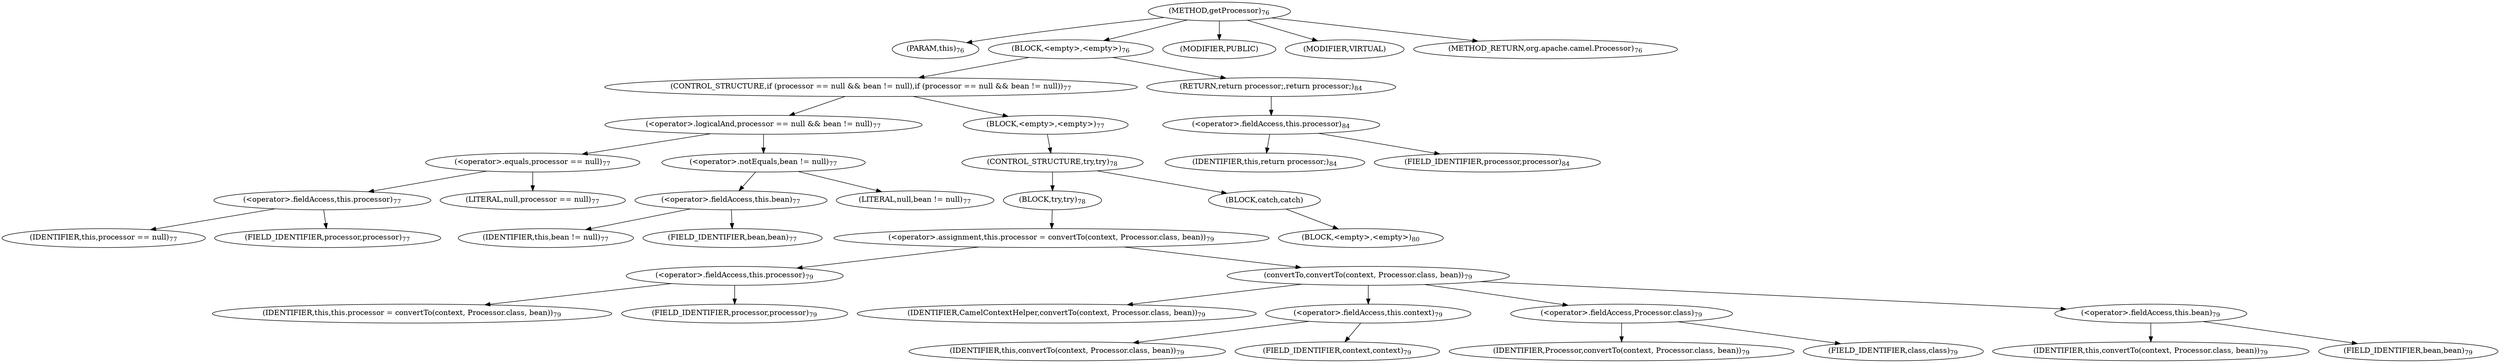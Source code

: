 digraph "getProcessor" {  
"189" [label = <(METHOD,getProcessor)<SUB>76</SUB>> ]
"190" [label = <(PARAM,this)<SUB>76</SUB>> ]
"191" [label = <(BLOCK,&lt;empty&gt;,&lt;empty&gt;)<SUB>76</SUB>> ]
"192" [label = <(CONTROL_STRUCTURE,if (processor == null &amp;&amp; bean != null),if (processor == null &amp;&amp; bean != null))<SUB>77</SUB>> ]
"193" [label = <(&lt;operator&gt;.logicalAnd,processor == null &amp;&amp; bean != null)<SUB>77</SUB>> ]
"194" [label = <(&lt;operator&gt;.equals,processor == null)<SUB>77</SUB>> ]
"195" [label = <(&lt;operator&gt;.fieldAccess,this.processor)<SUB>77</SUB>> ]
"196" [label = <(IDENTIFIER,this,processor == null)<SUB>77</SUB>> ]
"197" [label = <(FIELD_IDENTIFIER,processor,processor)<SUB>77</SUB>> ]
"198" [label = <(LITERAL,null,processor == null)<SUB>77</SUB>> ]
"199" [label = <(&lt;operator&gt;.notEquals,bean != null)<SUB>77</SUB>> ]
"200" [label = <(&lt;operator&gt;.fieldAccess,this.bean)<SUB>77</SUB>> ]
"201" [label = <(IDENTIFIER,this,bean != null)<SUB>77</SUB>> ]
"202" [label = <(FIELD_IDENTIFIER,bean,bean)<SUB>77</SUB>> ]
"203" [label = <(LITERAL,null,bean != null)<SUB>77</SUB>> ]
"204" [label = <(BLOCK,&lt;empty&gt;,&lt;empty&gt;)<SUB>77</SUB>> ]
"205" [label = <(CONTROL_STRUCTURE,try,try)<SUB>78</SUB>> ]
"206" [label = <(BLOCK,try,try)<SUB>78</SUB>> ]
"207" [label = <(&lt;operator&gt;.assignment,this.processor = convertTo(context, Processor.class, bean))<SUB>79</SUB>> ]
"208" [label = <(&lt;operator&gt;.fieldAccess,this.processor)<SUB>79</SUB>> ]
"209" [label = <(IDENTIFIER,this,this.processor = convertTo(context, Processor.class, bean))<SUB>79</SUB>> ]
"210" [label = <(FIELD_IDENTIFIER,processor,processor)<SUB>79</SUB>> ]
"211" [label = <(convertTo,convertTo(context, Processor.class, bean))<SUB>79</SUB>> ]
"212" [label = <(IDENTIFIER,CamelContextHelper,convertTo(context, Processor.class, bean))<SUB>79</SUB>> ]
"213" [label = <(&lt;operator&gt;.fieldAccess,this.context)<SUB>79</SUB>> ]
"214" [label = <(IDENTIFIER,this,convertTo(context, Processor.class, bean))<SUB>79</SUB>> ]
"215" [label = <(FIELD_IDENTIFIER,context,context)<SUB>79</SUB>> ]
"216" [label = <(&lt;operator&gt;.fieldAccess,Processor.class)<SUB>79</SUB>> ]
"217" [label = <(IDENTIFIER,Processor,convertTo(context, Processor.class, bean))<SUB>79</SUB>> ]
"218" [label = <(FIELD_IDENTIFIER,class,class)<SUB>79</SUB>> ]
"219" [label = <(&lt;operator&gt;.fieldAccess,this.bean)<SUB>79</SUB>> ]
"220" [label = <(IDENTIFIER,this,convertTo(context, Processor.class, bean))<SUB>79</SUB>> ]
"221" [label = <(FIELD_IDENTIFIER,bean,bean)<SUB>79</SUB>> ]
"222" [label = <(BLOCK,catch,catch)> ]
"223" [label = <(BLOCK,&lt;empty&gt;,&lt;empty&gt;)<SUB>80</SUB>> ]
"224" [label = <(RETURN,return processor;,return processor;)<SUB>84</SUB>> ]
"225" [label = <(&lt;operator&gt;.fieldAccess,this.processor)<SUB>84</SUB>> ]
"226" [label = <(IDENTIFIER,this,return processor;)<SUB>84</SUB>> ]
"227" [label = <(FIELD_IDENTIFIER,processor,processor)<SUB>84</SUB>> ]
"228" [label = <(MODIFIER,PUBLIC)> ]
"229" [label = <(MODIFIER,VIRTUAL)> ]
"230" [label = <(METHOD_RETURN,org.apache.camel.Processor)<SUB>76</SUB>> ]
  "189" -> "190" 
  "189" -> "191" 
  "189" -> "228" 
  "189" -> "229" 
  "189" -> "230" 
  "191" -> "192" 
  "191" -> "224" 
  "192" -> "193" 
  "192" -> "204" 
  "193" -> "194" 
  "193" -> "199" 
  "194" -> "195" 
  "194" -> "198" 
  "195" -> "196" 
  "195" -> "197" 
  "199" -> "200" 
  "199" -> "203" 
  "200" -> "201" 
  "200" -> "202" 
  "204" -> "205" 
  "205" -> "206" 
  "205" -> "222" 
  "206" -> "207" 
  "207" -> "208" 
  "207" -> "211" 
  "208" -> "209" 
  "208" -> "210" 
  "211" -> "212" 
  "211" -> "213" 
  "211" -> "216" 
  "211" -> "219" 
  "213" -> "214" 
  "213" -> "215" 
  "216" -> "217" 
  "216" -> "218" 
  "219" -> "220" 
  "219" -> "221" 
  "222" -> "223" 
  "224" -> "225" 
  "225" -> "226" 
  "225" -> "227" 
}
